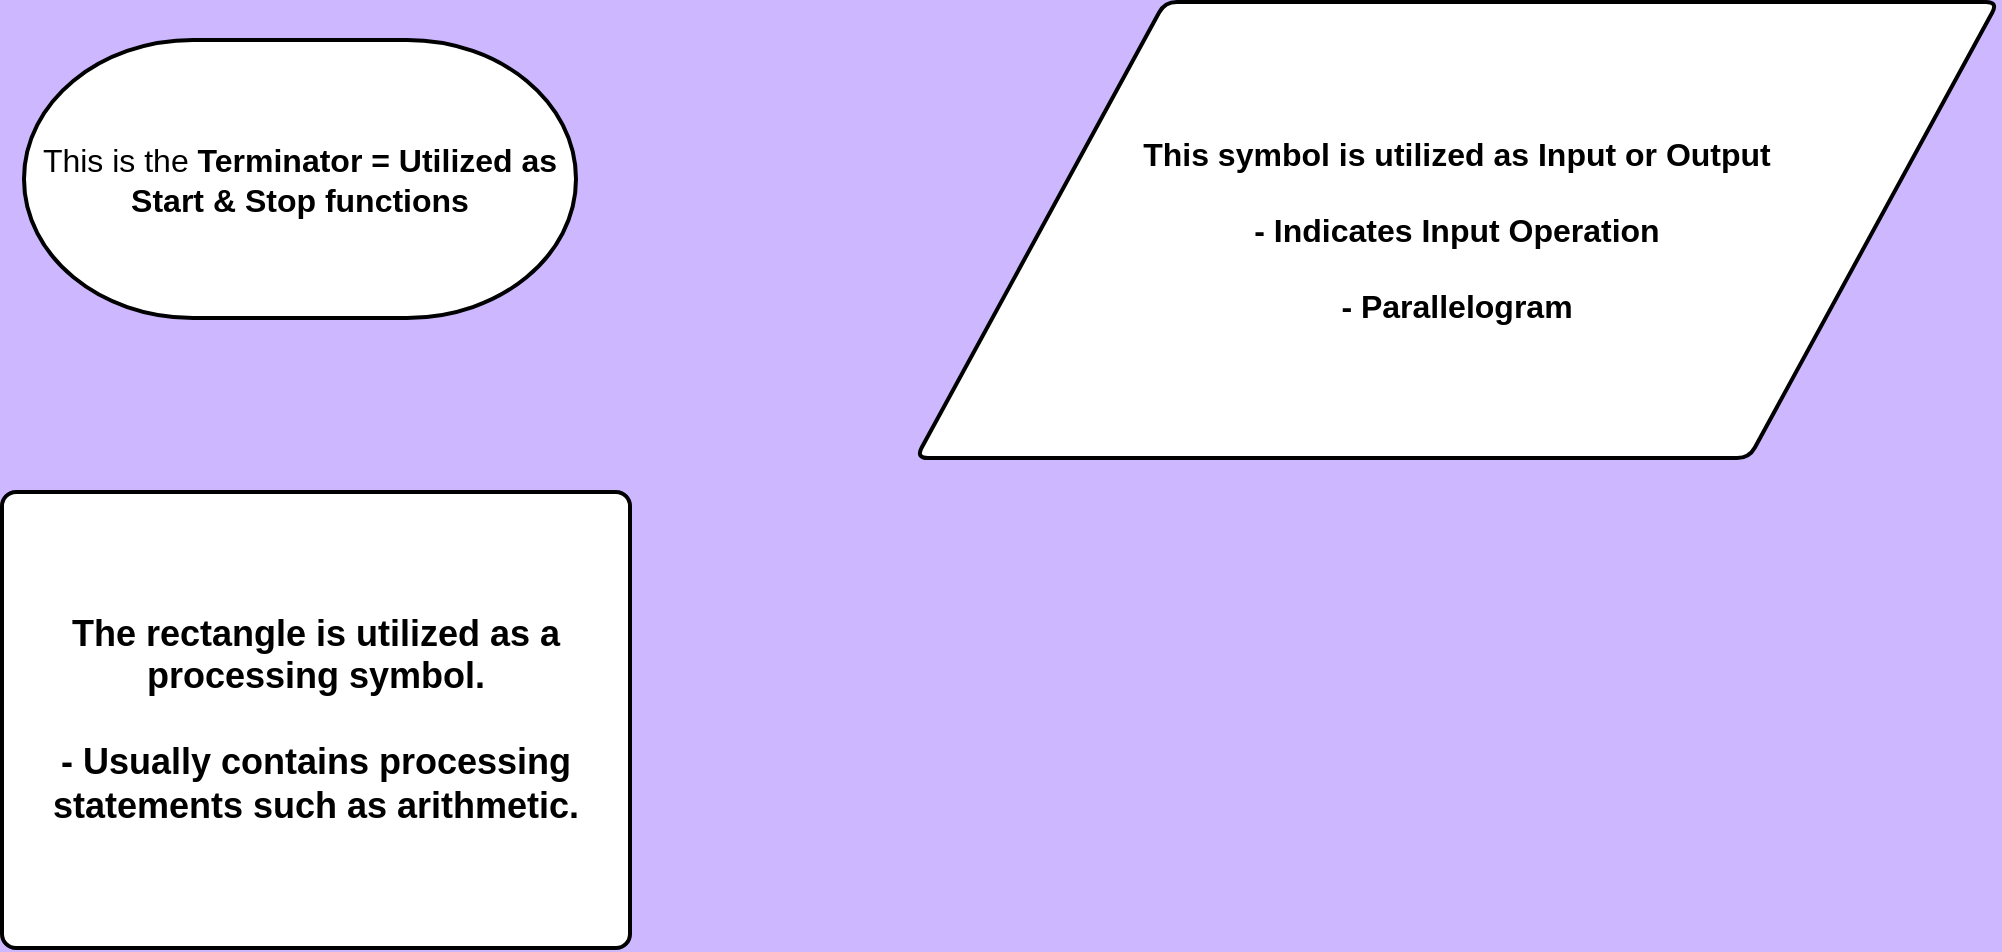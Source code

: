 <mxfile version="14.2.4" type="github">
  <diagram id="noXFZZSKF0vLPNn8F-W-" name="Page-1">
    <mxGraphModel dx="4234" dy="1700" grid="0" gridSize="10" guides="1" tooltips="1" connect="1" arrows="1" fold="1" page="0" pageScale="1" pageWidth="850" pageHeight="1100" background="#CDB8FF" math="0" shadow="0">
      <root>
        <mxCell id="0" />
        <mxCell id="1" parent="0" />
        <mxCell id="6ZKNdpwnMmQRGDVSdi2r-1" value="&lt;font size=&quot;3&quot;&gt;This is the &lt;b&gt;Terminator = Utilized as Start &amp;amp; Stop functions&lt;/b&gt;&lt;/font&gt;" style="strokeWidth=2;html=1;shape=mxgraph.flowchart.terminator;whiteSpace=wrap;" parent="1" vertex="1">
          <mxGeometry x="-2814" y="-538" width="276" height="139" as="geometry" />
        </mxCell>
        <mxCell id="6ZKNdpwnMmQRGDVSdi2r-2" value="&lt;span style=&quot;font-size: 18px&quot;&gt;&lt;b&gt;The rectangle&amp;nbsp;is utilized as a processing&amp;nbsp;symbol.&lt;br&gt;&lt;br&gt;- Usually contains processing statements such as arithmetic.&lt;/b&gt;&lt;br&gt;&lt;/span&gt;" style="rounded=1;whiteSpace=wrap;html=1;absoluteArcSize=1;arcSize=14;strokeWidth=2;" parent="1" vertex="1">
          <mxGeometry x="-2825" y="-312" width="314" height="228" as="geometry" />
        </mxCell>
        <mxCell id="6ZKNdpwnMmQRGDVSdi2r-3" value="&lt;font size=&quot;3&quot;&gt;&lt;b&gt;This symbol is utilized as Input or Output&lt;br&gt;&lt;br&gt;- Indicates Input Operation&lt;br&gt;&lt;br&gt;- Parallelogram&lt;/b&gt;&lt;br&gt;&lt;/font&gt;" style="shape=parallelogram;html=1;strokeWidth=2;perimeter=parallelogramPerimeter;whiteSpace=wrap;rounded=1;arcSize=12;size=0.23;" parent="1" vertex="1">
          <mxGeometry x="-2368" y="-557" width="541" height="228" as="geometry" />
        </mxCell>
      </root>
    </mxGraphModel>
  </diagram>
</mxfile>
